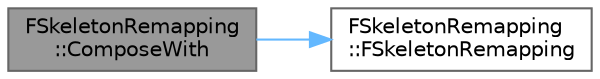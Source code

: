 digraph "FSkeletonRemapping::ComposeWith"
{
 // INTERACTIVE_SVG=YES
 // LATEX_PDF_SIZE
  bgcolor="transparent";
  edge [fontname=Helvetica,fontsize=10,labelfontname=Helvetica,labelfontsize=10];
  node [fontname=Helvetica,fontsize=10,shape=box,height=0.2,width=0.4];
  rankdir="LR";
  Node1 [id="Node000001",label="FSkeletonRemapping\l::ComposeWith",height=0.2,width=0.4,color="gray40", fillcolor="grey60", style="filled", fontcolor="black",tooltip="Compose this remapping with another remapping in place."];
  Node1 -> Node2 [id="edge1_Node000001_Node000002",color="steelblue1",style="solid",tooltip=" "];
  Node2 [id="Node000002",label="FSkeletonRemapping\l::FSkeletonRemapping",height=0.2,width=0.4,color="grey40", fillcolor="white", style="filled",URL="$d5/d39/structFSkeletonRemapping.html#a6057b8ea021271353adb6a376e9feee7",tooltip=" "];
}

